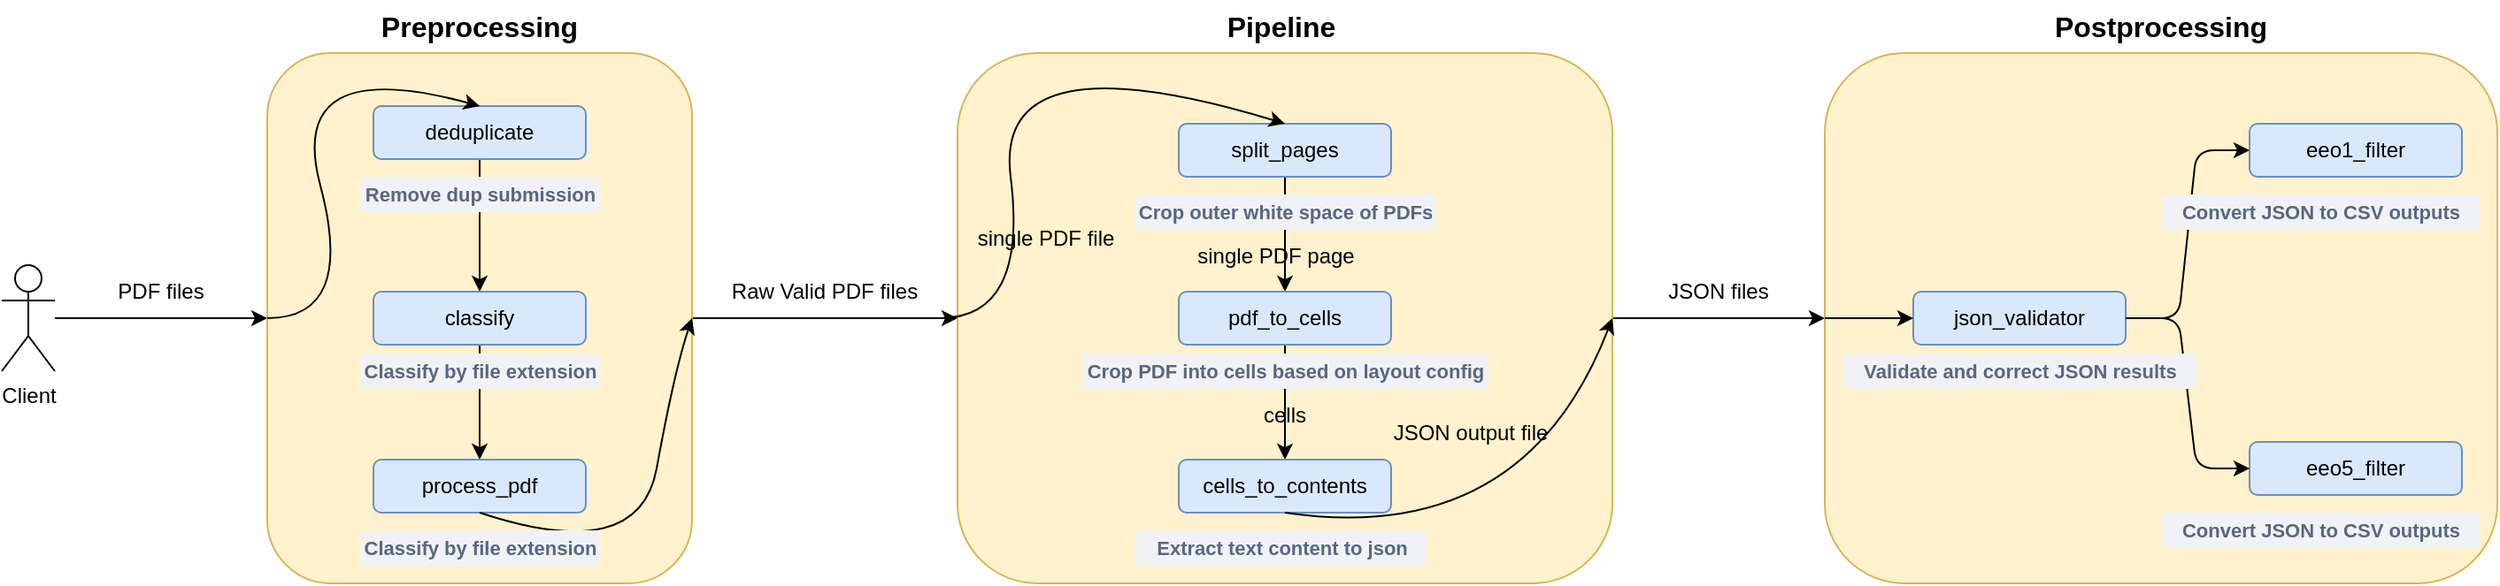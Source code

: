 <mxfile>
    <diagram id="4MxS0wlBOE9UWXQ0Mjfp" name="Page-1">
        <mxGraphModel dx="1565" dy="1074" grid="1" gridSize="10" guides="1" tooltips="1" connect="1" arrows="1" fold="1" page="1" pageScale="1" pageWidth="1920" pageHeight="1200" math="0" shadow="0">
            <root>
                <mxCell id="0"/>
                <mxCell id="1" parent="0"/>
                <mxCell id="3" style="edgeStyle=none;html=1;" parent="1" source="2" target="4" edge="1">
                    <mxGeometry relative="1" as="geometry">
                        <mxPoint x="520" y="330" as="targetPoint"/>
                    </mxGeometry>
                </mxCell>
                <mxCell id="2" value="Client" style="shape=umlActor;verticalLabelPosition=bottom;verticalAlign=top;html=1;outlineConnect=0;" parent="1" vertex="1">
                    <mxGeometry x="290" y="310" width="30" height="60" as="geometry"/>
                </mxCell>
                <mxCell id="6" style="edgeStyle=none;html=1;" parent="1" source="4" target="7" edge="1">
                    <mxGeometry relative="1" as="geometry">
                        <mxPoint x="840" y="340" as="targetPoint"/>
                    </mxGeometry>
                </mxCell>
                <mxCell id="4" value="" style="rounded=1;whiteSpace=wrap;html=1;fillColor=#fff2cc;strokeColor=#d6b656;" parent="1" vertex="1">
                    <mxGeometry x="440" y="190" width="240" height="300" as="geometry"/>
                </mxCell>
                <mxCell id="5" value="PDF files" style="text;html=1;align=center;verticalAlign=middle;whiteSpace=wrap;rounded=0;" parent="1" vertex="1">
                    <mxGeometry x="350" y="310" width="60" height="30" as="geometry"/>
                </mxCell>
                <mxCell id="13" value="" style="edgeStyle=none;html=1;" parent="1" source="7" target="12" edge="1">
                    <mxGeometry relative="1" as="geometry"/>
                </mxCell>
                <mxCell id="7" value="" style="rounded=1;whiteSpace=wrap;html=1;fillColor=#fff2cc;strokeColor=#d6b656;" parent="1" vertex="1">
                    <mxGeometry x="830" y="190" width="370" height="300" as="geometry"/>
                </mxCell>
                <mxCell id="8" value="&lt;b&gt;&lt;font style=&quot;font-size: 16px;&quot;&gt;Preprocessing&lt;/font&gt;&lt;/b&gt;" style="text;html=1;align=center;verticalAlign=middle;whiteSpace=wrap;rounded=0;" parent="1" vertex="1">
                    <mxGeometry x="515" y="160" width="90" height="30" as="geometry"/>
                </mxCell>
                <mxCell id="9" value="Pipeline" style="text;html=1;align=center;verticalAlign=middle;whiteSpace=wrap;rounded=0;fontStyle=1;fontSize=16;" parent="1" vertex="1">
                    <mxGeometry x="967.5" y="160" width="90" height="30" as="geometry"/>
                </mxCell>
                <mxCell id="10" value="Raw Valid PDF files" style="text;html=1;align=center;verticalAlign=middle;whiteSpace=wrap;rounded=0;" parent="1" vertex="1">
                    <mxGeometry x="700" y="310" width="110" height="30" as="geometry"/>
                </mxCell>
                <mxCell id="17" value="" style="edgeStyle=none;html=1;" parent="1" source="11" target="16" edge="1">
                    <mxGeometry relative="1" as="geometry"/>
                </mxCell>
                <mxCell id="11" value="split_pages" style="rounded=1;whiteSpace=wrap;html=1;fillColor=#dae8fc;strokeColor=#6c8ebf;" parent="1" vertex="1">
                    <mxGeometry x="955" y="230" width="120" height="30" as="geometry"/>
                </mxCell>
                <mxCell id="12" value="" style="whiteSpace=wrap;html=1;rounded=1;fillColor=#fff2cc;strokeColor=#d6b656;" parent="1" vertex="1">
                    <mxGeometry x="1320" y="190" width="380" height="300" as="geometry"/>
                </mxCell>
                <mxCell id="14" value="&lt;b&gt;&lt;font style=&quot;font-size: 16px;&quot;&gt;Postprocessing&lt;/font&gt;&lt;/b&gt;" style="text;html=1;align=center;verticalAlign=middle;whiteSpace=wrap;rounded=0;" parent="1" vertex="1">
                    <mxGeometry x="1465" y="160" width="90" height="30" as="geometry"/>
                </mxCell>
                <mxCell id="15" value="Crop outer white space of PDFs" style="dashed=0;html=1;fillColor=#F0F2F5;strokeColor=none;align=center;rounded=1;arcSize=10;fontColor=#596780;fontStyle=1;fontSize=11;shadow=0" parent="1" vertex="1">
                    <mxGeometry x="930" y="270" width="170" height="20" as="geometry"/>
                </mxCell>
                <mxCell id="24" value="" style="edgeStyle=none;html=1;" parent="1" source="16" target="23" edge="1">
                    <mxGeometry relative="1" as="geometry"/>
                </mxCell>
                <mxCell id="16" value="pdf_to_cells" style="rounded=1;whiteSpace=wrap;html=1;fillColor=#dae8fc;strokeColor=#6c8ebf;" parent="1" vertex="1">
                    <mxGeometry x="955" y="325" width="120" height="30" as="geometry"/>
                </mxCell>
                <mxCell id="18" value="Crop PDF into cells based on layout config" style="dashed=0;html=1;fillColor=#F0F2F5;strokeColor=none;align=center;rounded=1;arcSize=10;fontColor=#596780;fontStyle=1;fontSize=11;shadow=0" parent="1" vertex="1">
                    <mxGeometry x="900" y="360" width="230" height="20" as="geometry"/>
                </mxCell>
                <mxCell id="19" value="single PDF page" style="text;html=1;align=center;verticalAlign=middle;whiteSpace=wrap;rounded=0;" parent="1" vertex="1">
                    <mxGeometry x="960" y="290" width="100" height="30" as="geometry"/>
                </mxCell>
                <mxCell id="23" value="cells_to_contents" style="rounded=1;whiteSpace=wrap;html=1;fillColor=#dae8fc;strokeColor=#6c8ebf;" parent="1" vertex="1">
                    <mxGeometry x="955" y="420" width="120" height="30" as="geometry"/>
                </mxCell>
                <mxCell id="25" value="cells" style="text;html=1;align=center;verticalAlign=middle;whiteSpace=wrap;rounded=0;" parent="1" vertex="1">
                    <mxGeometry x="985" y="380" width="60" height="30" as="geometry"/>
                </mxCell>
                <mxCell id="27" value="Extract text content to json" style="dashed=0;html=1;fillColor=#F0F2F5;strokeColor=none;align=center;rounded=1;arcSize=10;fontColor=#596780;fontStyle=1;fontSize=11;shadow=0" parent="1" vertex="1">
                    <mxGeometry x="930" y="460" width="165" height="20" as="geometry"/>
                </mxCell>
                <mxCell id="32" value="" style="curved=1;endArrow=classic;html=1;entryX=0.5;entryY=0;entryDx=0;entryDy=0;" parent="1" target="11" edge="1">
                    <mxGeometry width="50" height="50" relative="1" as="geometry">
                        <mxPoint x="820" y="340" as="sourcePoint"/>
                        <mxPoint x="870" y="290" as="targetPoint"/>
                        <Array as="points">
                            <mxPoint x="870" y="340"/>
                            <mxPoint x="850" y="180"/>
                        </Array>
                    </mxGeometry>
                </mxCell>
                <mxCell id="35" value="&lt;span style=&quot;color: rgb(0, 0, 0);&quot;&gt;single PDF file&lt;/span&gt;" style="text;html=1;align=center;verticalAlign=middle;whiteSpace=wrap;rounded=0;" parent="1" vertex="1">
                    <mxGeometry x="820" y="280" width="120" height="30" as="geometry"/>
                </mxCell>
                <mxCell id="36" value="" style="curved=1;endArrow=classic;html=1;entryX=1;entryY=0.5;entryDx=0;entryDy=0;exitX=0.5;exitY=1;exitDx=0;exitDy=0;" parent="1" source="23" target="7" edge="1">
                    <mxGeometry width="50" height="50" relative="1" as="geometry">
                        <mxPoint x="1090" y="430" as="sourcePoint"/>
                        <mxPoint x="1140" y="380" as="targetPoint"/>
                        <Array as="points">
                            <mxPoint x="1150" y="470"/>
                        </Array>
                    </mxGeometry>
                </mxCell>
                <mxCell id="37" value="JSON output file" style="text;html=1;align=center;verticalAlign=middle;whiteSpace=wrap;rounded=0;" parent="1" vertex="1">
                    <mxGeometry x="1075" y="390" width="90" height="30" as="geometry"/>
                </mxCell>
                <mxCell id="45" style="edgeStyle=none;html=1;" parent="1" source="38" target="39" edge="1">
                    <mxGeometry relative="1" as="geometry"/>
                </mxCell>
                <mxCell id="38" value="deduplicate" style="rounded=1;whiteSpace=wrap;html=1;fillColor=#dae8fc;strokeColor=#6c8ebf;" parent="1" vertex="1">
                    <mxGeometry x="500" y="220" width="120" height="30" as="geometry"/>
                </mxCell>
                <mxCell id="42" style="edgeStyle=none;html=1;" parent="1" source="39" target="40" edge="1">
                    <mxGeometry relative="1" as="geometry"/>
                </mxCell>
                <mxCell id="39" value="classify" style="rounded=1;whiteSpace=wrap;html=1;fillColor=#dae8fc;strokeColor=#6c8ebf;" parent="1" vertex="1">
                    <mxGeometry x="500" y="325" width="120" height="30" as="geometry"/>
                </mxCell>
                <mxCell id="40" value="process_pdf" style="rounded=1;whiteSpace=wrap;html=1;fillColor=#dae8fc;strokeColor=#6c8ebf;" parent="1" vertex="1">
                    <mxGeometry x="500" y="420" width="120" height="30" as="geometry"/>
                </mxCell>
                <mxCell id="46" value="Remove dup submission" style="dashed=0;html=1;fillColor=#F0F2F5;strokeColor=none;align=center;rounded=1;arcSize=10;fontColor=#596780;fontStyle=1;fontSize=11;shadow=0" parent="1" vertex="1">
                    <mxGeometry x="492.5" y="260" width="135" height="20" as="geometry"/>
                </mxCell>
                <mxCell id="47" value="" style="curved=1;endArrow=classic;html=1;entryX=0.5;entryY=0;entryDx=0;entryDy=0;" parent="1" target="38" edge="1">
                    <mxGeometry width="50" height="50" relative="1" as="geometry">
                        <mxPoint x="440" y="340" as="sourcePoint"/>
                        <mxPoint x="490" y="290" as="targetPoint"/>
                        <Array as="points">
                            <mxPoint x="490" y="340"/>
                            <mxPoint x="450" y="190"/>
                        </Array>
                    </mxGeometry>
                </mxCell>
                <mxCell id="48" value="Classify by file extension" style="dashed=0;html=1;fillColor=#F0F2F5;strokeColor=none;align=center;rounded=1;arcSize=10;fontColor=#596780;fontStyle=1;fontSize=11;shadow=0" parent="1" vertex="1">
                    <mxGeometry x="492.5" y="360" width="135" height="20" as="geometry"/>
                </mxCell>
                <mxCell id="50" value="" style="curved=1;endArrow=classic;html=1;exitX=0.5;exitY=1;exitDx=0;exitDy=0;" parent="1" source="40" edge="1">
                    <mxGeometry width="50" height="50" relative="1" as="geometry">
                        <mxPoint x="630" y="390" as="sourcePoint"/>
                        <mxPoint x="680" y="340" as="targetPoint"/>
                        <Array as="points">
                            <mxPoint x="650" y="480"/>
                            <mxPoint x="670" y="370"/>
                        </Array>
                    </mxGeometry>
                </mxCell>
                <mxCell id="51" value="Classify by file extension" style="dashed=0;html=1;fillColor=#F0F2F5;strokeColor=none;align=center;rounded=1;arcSize=10;fontColor=#596780;fontStyle=1;fontSize=11;shadow=0" parent="1" vertex="1">
                    <mxGeometry x="492.5" y="460" width="135" height="20" as="geometry"/>
                </mxCell>
                <mxCell id="52" value="eeo1_filter" style="rounded=1;whiteSpace=wrap;html=1;fillColor=#dae8fc;strokeColor=#6c8ebf;" vertex="1" parent="1">
                    <mxGeometry x="1560" y="230" width="120" height="30" as="geometry"/>
                </mxCell>
                <mxCell id="53" value="&lt;span style=&quot;color: rgb(0, 0, 0);&quot;&gt;eeo5_filter&lt;/span&gt;" style="rounded=1;whiteSpace=wrap;html=1;fillColor=#dae8fc;strokeColor=#6c8ebf;" vertex="1" parent="1">
                    <mxGeometry x="1560" y="410" width="120" height="30" as="geometry"/>
                </mxCell>
                <mxCell id="54" value="json_validator" style="rounded=1;whiteSpace=wrap;html=1;fillColor=#dae8fc;strokeColor=#6c8ebf;" vertex="1" parent="1">
                    <mxGeometry x="1370" y="325" width="120" height="30" as="geometry"/>
                </mxCell>
                <mxCell id="55" style="edgeStyle=entityRelationEdgeStyle;html=1;exitX=1;exitY=0.5;exitDx=0;exitDy=0;entryX=0;entryY=0.5;entryDx=0;entryDy=0;" edge="1" parent="1" source="54" target="52">
                    <mxGeometry relative="1" as="geometry"/>
                </mxCell>
                <mxCell id="57" style="edgeStyle=entityRelationEdgeStyle;html=1;entryX=0;entryY=0.5;entryDx=0;entryDy=0;exitX=1;exitY=0.5;exitDx=0;exitDy=0;" edge="1" parent="1" source="54" target="53">
                    <mxGeometry relative="1" as="geometry"/>
                </mxCell>
                <mxCell id="58" style="html=1;exitX=0;exitY=0.5;exitDx=0;exitDy=0;entryX=0;entryY=0.5;entryDx=0;entryDy=0;" edge="1" parent="1" source="12" target="54">
                    <mxGeometry relative="1" as="geometry">
                        <mxPoint x="1280" y="460" as="targetPoint"/>
                    </mxGeometry>
                </mxCell>
                <mxCell id="59" value="Convert JSON to CSV outputs" style="dashed=0;html=1;fillColor=#F0F2F5;strokeColor=none;align=center;rounded=1;arcSize=10;fontColor=#596780;fontStyle=1;fontSize=11;shadow=0" vertex="1" parent="1">
                    <mxGeometry x="1510" y="270" width="180" height="20" as="geometry"/>
                </mxCell>
                <mxCell id="60" value="JSON files" style="text;html=1;align=center;verticalAlign=middle;whiteSpace=wrap;rounded=0;" vertex="1" parent="1">
                    <mxGeometry x="1230" y="310" width="60" height="30" as="geometry"/>
                </mxCell>
                <mxCell id="61" value="Convert JSON to CSV outputs" style="dashed=0;html=1;fillColor=#F0F2F5;strokeColor=none;align=center;rounded=1;arcSize=10;fontColor=#596780;fontStyle=1;fontSize=11;shadow=0" vertex="1" parent="1">
                    <mxGeometry x="1510" y="450" width="180" height="20" as="geometry"/>
                </mxCell>
                <mxCell id="62" value="Validate and correct JSON results" style="dashed=0;html=1;fillColor=#F0F2F5;strokeColor=none;align=center;rounded=1;arcSize=10;fontColor=#596780;fontStyle=1;fontSize=11;shadow=0" vertex="1" parent="1">
                    <mxGeometry x="1330" y="360" width="200" height="20" as="geometry"/>
                </mxCell>
            </root>
        </mxGraphModel>
    </diagram>
</mxfile>
